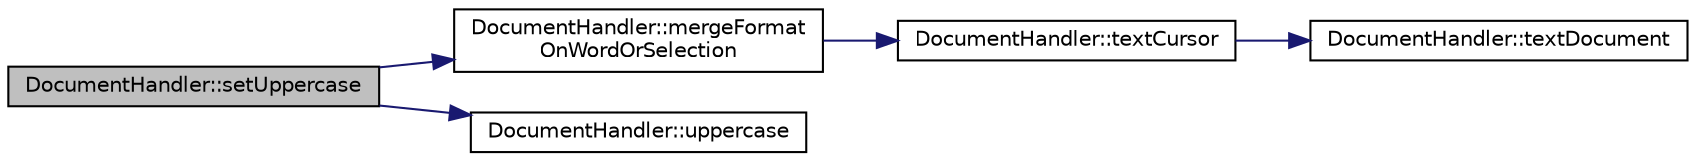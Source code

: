 digraph "DocumentHandler::setUppercase"
{
 // INTERACTIVE_SVG=YES
 // LATEX_PDF_SIZE
  edge [fontname="Helvetica",fontsize="10",labelfontname="Helvetica",labelfontsize="10"];
  node [fontname="Helvetica",fontsize="10",shape=record];
  rankdir="LR";
  Node162 [label="DocumentHandler::setUppercase",height=0.2,width=0.4,color="black", fillcolor="grey75", style="filled", fontcolor="black",tooltip=" "];
  Node162 -> Node163 [color="midnightblue",fontsize="10",style="solid",fontname="Helvetica"];
  Node163 [label="DocumentHandler::mergeFormat\lOnWordOrSelection",height=0.2,width=0.4,color="black", fillcolor="white", style="filled",URL="$class_document_handler.html#a3046301aae94fd351f84a2d2bfd3639d",tooltip=" "];
  Node163 -> Node164 [color="midnightblue",fontsize="10",style="solid",fontname="Helvetica"];
  Node164 [label="DocumentHandler::textCursor",height=0.2,width=0.4,color="black", fillcolor="white", style="filled",URL="$class_document_handler.html#ae55aadbeadcfd135b9c9c9af3a3baf45",tooltip=" "];
  Node164 -> Node165 [color="midnightblue",fontsize="10",style="solid",fontname="Helvetica"];
  Node165 [label="DocumentHandler::textDocument",height=0.2,width=0.4,color="black", fillcolor="white", style="filled",URL="$class_document_handler.html#adf01b0d89a4b2764ce27cf36180bb07f",tooltip=" "];
  Node162 -> Node166 [color="midnightblue",fontsize="10",style="solid",fontname="Helvetica"];
  Node166 [label="DocumentHandler::uppercase",height=0.2,width=0.4,color="black", fillcolor="white", style="filled",URL="$class_document_handler.html#af2ab307f6060d031edff4ac2d8813cd9",tooltip=" "];
}
